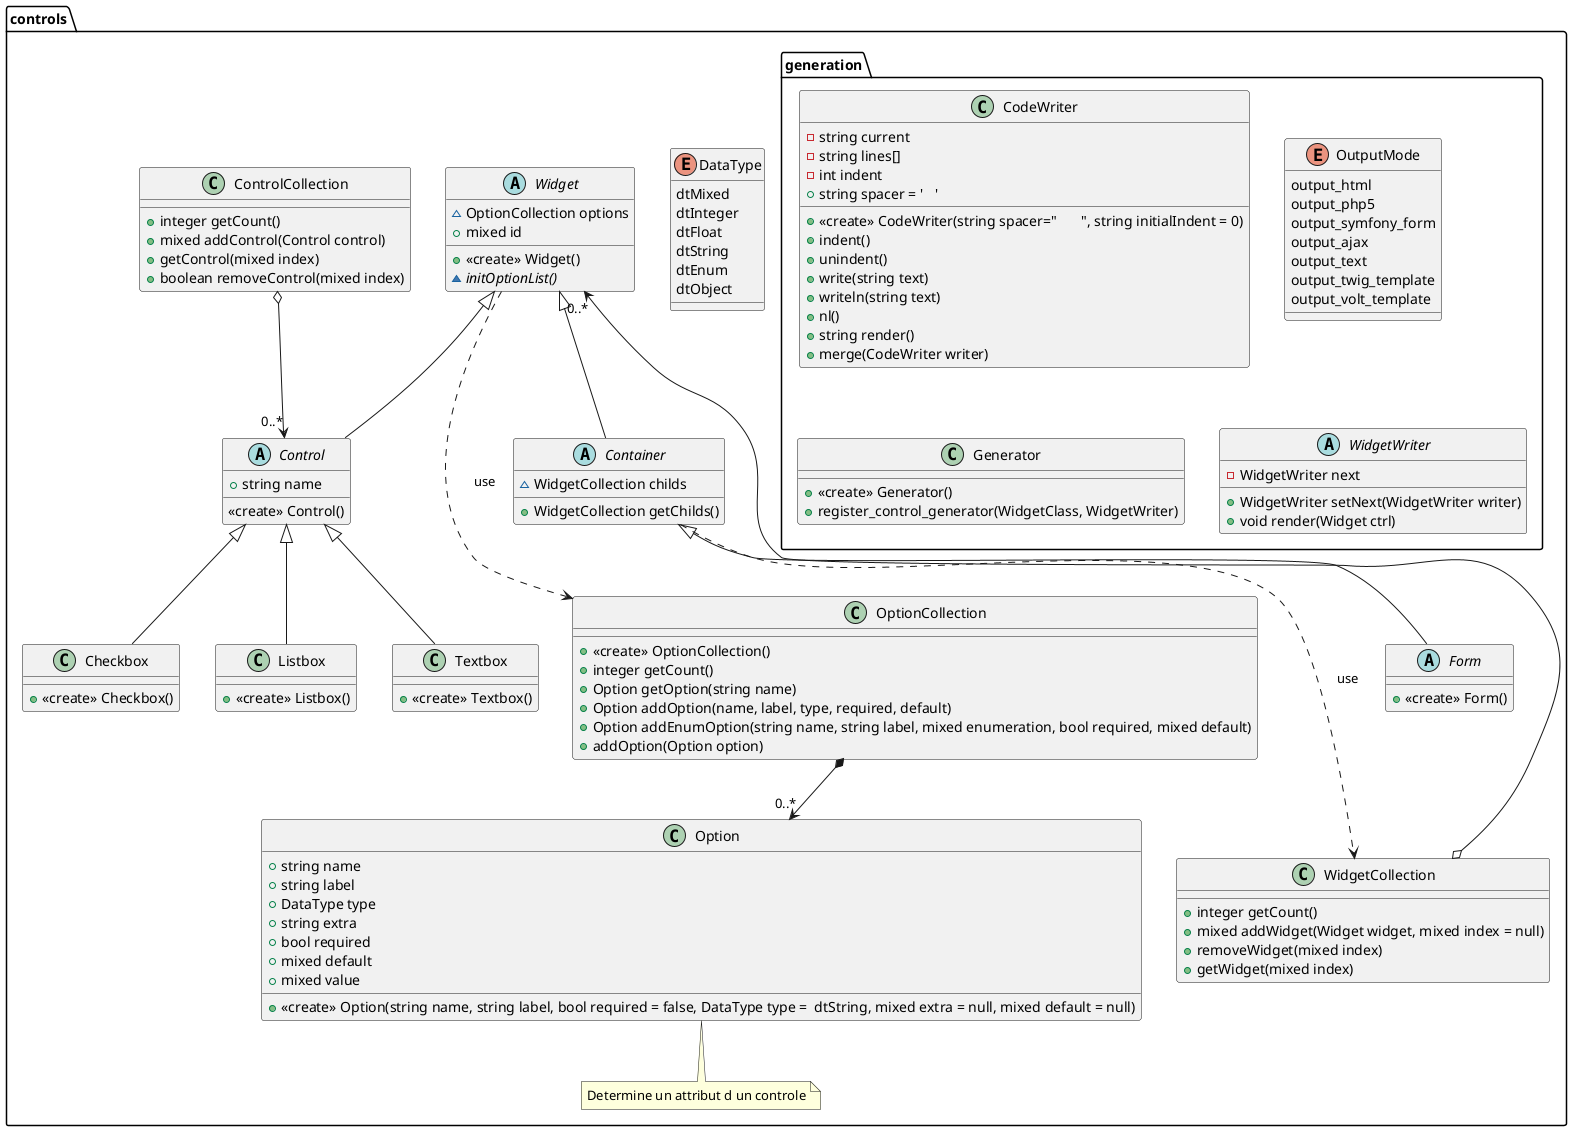 ﻿@startuml

namespace controls {

enum DataType {
  dtMixed
  dtInteger
  dtFloat
  dtString
  dtEnum
  dtObject
}

class Option {
  + string name
  + string label
  + DataType type
  + string extra
  + bool required
  + mixed default
  + mixed value

  + <<create>> Option(string name, string label, bool required = false, DataType type =  dtString, mixed extra = null, mixed default = null)
}
note bottom: Determine un attribut d un controle

OptionCollection *--> "0..*" Option
class OptionCollection {
  + <<create>> OptionCollection()
  + integer getCount()
	+ Option getOption(string name)
  + Option addOption(name, label, type, required, default)
  + Option addEnumOption(string name, string label, mixed enumeration, bool required, mixed default)
  + addOption(Option option)
}

Widget ...>  OptionCollection : use
abstract class Widget {
	~ OptionCollection options
  + mixed id

	+ <<create>> Widget()
	~ {abstract} initOptionList()
}

WidgetCollection o--> "0..*" Widget
class WidgetCollection {
  + integer getCount()
  + mixed addWidget(Widget widget, mixed index = null)
  + removeWidget(mixed index)
  + getWidget(mixed index)
}


Widget <|-- Container
Container ...> WidgetCollection : use
abstract class Container {
  ~ WidgetCollection childs
  + WidgetCollection getChilds()
}

Container <|-- Form
abstract class Form {
  + <<create>> Form()
}

Widget <|-- Control
abstract class Control {
  + string name

  <<create>> Control()
}

ControlCollection o--> "0..*" Control 
class ControlCollection {
  + integer getCount()
  + mixed addControl(Control control)
  + getControl(mixed index)
  + boolean removeControl(mixed index)
}

Control <|-- Textbox 
class Textbox {
	+ <<create>> Textbox()
}

Control <|-- Checkbox 
class Checkbox {
	+ <<create>> Checkbox()
}

Control <|-- Listbox 
class Listbox {
	+ <<create>> Listbox()
}


namespace generation {
  class CodeWriter {
    - string current
    - string lines[]
    - int indent
    + string spacer = '\\t'
    
    + <<create>> CodeWriter(string spacer="\\t", string initialIndent = 0)
    + indent()
    + unindent()
    + write(string text)
    + writeln(string text)
    + nl()
    + string render()
    + merge(CodeWriter writer)
  }

  enum OutputMode {
    output_html
    output_php5
    output_symfony_form
    output_ajax
    output_text
    output_twig_template
    output_volt_template
  }

  class Generator {
     
    + <<create>> Generator()
    + register_control_generator(WidgetClass, WidgetWriter)
  }

  abstract class WidgetWriter {
    - WidgetWriter next
    + WidgetWriter setNext(WidgetWriter writer)
    + void render(Widget ctrl)
  }

}

@enduml
